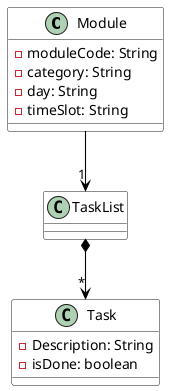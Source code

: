@startuml
 skinparam arrowThickness 1.1
 skinparam arrowColor black
 skinparam classBackgroundColor LOGIC_COLOR

    Class Module {
        -moduleCode: String
        -category: String
        -day: String
        -timeSlot: String
    }

    Class TaskList {

    }

    Class Task {
        -Description: String
        -isDone: boolean
    }

    TaskList *--> "*" Task
    Module --> "1" TaskList

@enduml